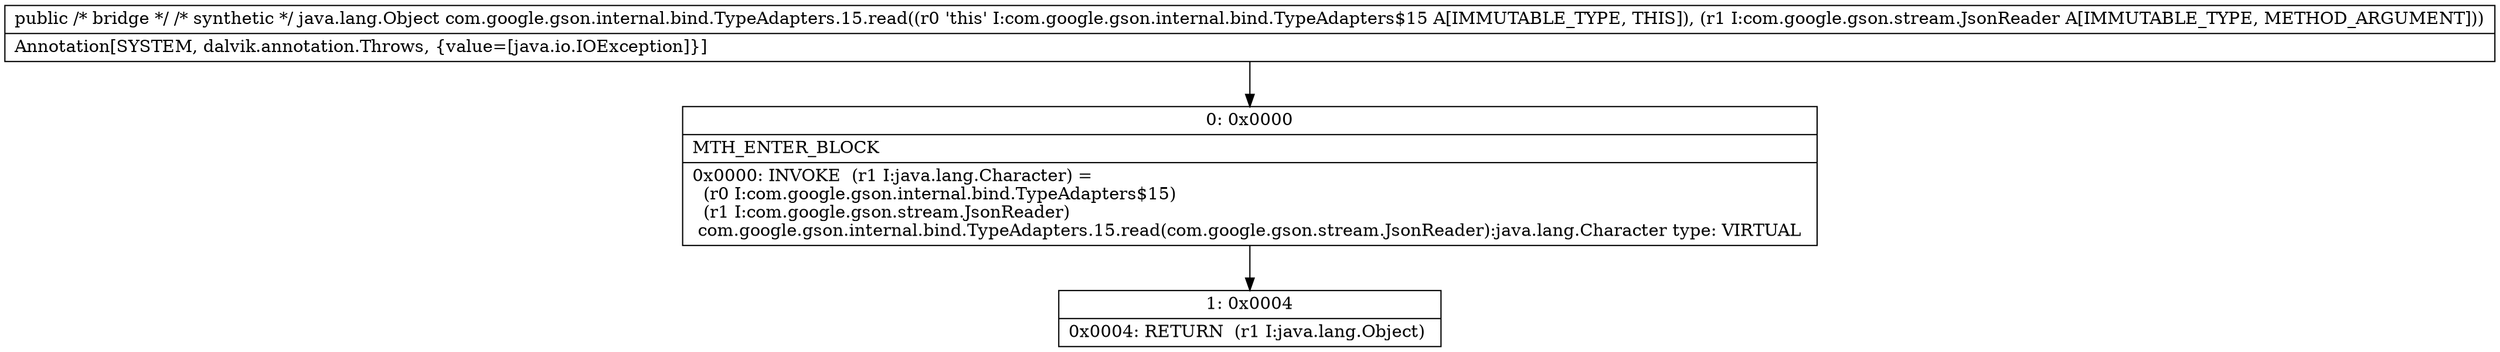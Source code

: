 digraph "CFG forcom.google.gson.internal.bind.TypeAdapters.15.read(Lcom\/google\/gson\/stream\/JsonReader;)Ljava\/lang\/Object;" {
Node_0 [shape=record,label="{0\:\ 0x0000|MTH_ENTER_BLOCK\l|0x0000: INVOKE  (r1 I:java.lang.Character) = \l  (r0 I:com.google.gson.internal.bind.TypeAdapters$15)\l  (r1 I:com.google.gson.stream.JsonReader)\l com.google.gson.internal.bind.TypeAdapters.15.read(com.google.gson.stream.JsonReader):java.lang.Character type: VIRTUAL \l}"];
Node_1 [shape=record,label="{1\:\ 0x0004|0x0004: RETURN  (r1 I:java.lang.Object) \l}"];
MethodNode[shape=record,label="{public \/* bridge *\/ \/* synthetic *\/ java.lang.Object com.google.gson.internal.bind.TypeAdapters.15.read((r0 'this' I:com.google.gson.internal.bind.TypeAdapters$15 A[IMMUTABLE_TYPE, THIS]), (r1 I:com.google.gson.stream.JsonReader A[IMMUTABLE_TYPE, METHOD_ARGUMENT]))  | Annotation[SYSTEM, dalvik.annotation.Throws, \{value=[java.io.IOException]\}]\l}"];
MethodNode -> Node_0;
Node_0 -> Node_1;
}

